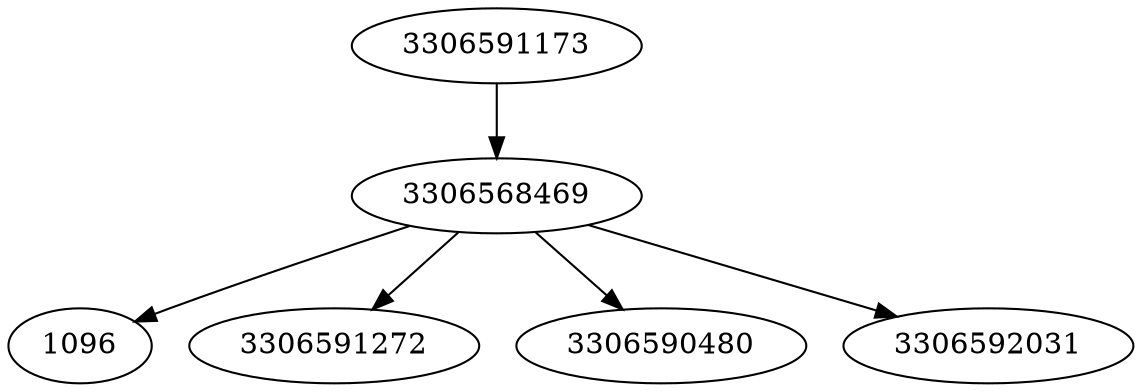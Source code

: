 strict digraph  {
3306591173;
1096;
3306591272;
3306590480;
3306568469;
3306592031;
3306591173 -> 3306568469;
3306568469 -> 1096;
3306568469 -> 3306590480;
3306568469 -> 3306591272;
3306568469 -> 3306592031;
}
